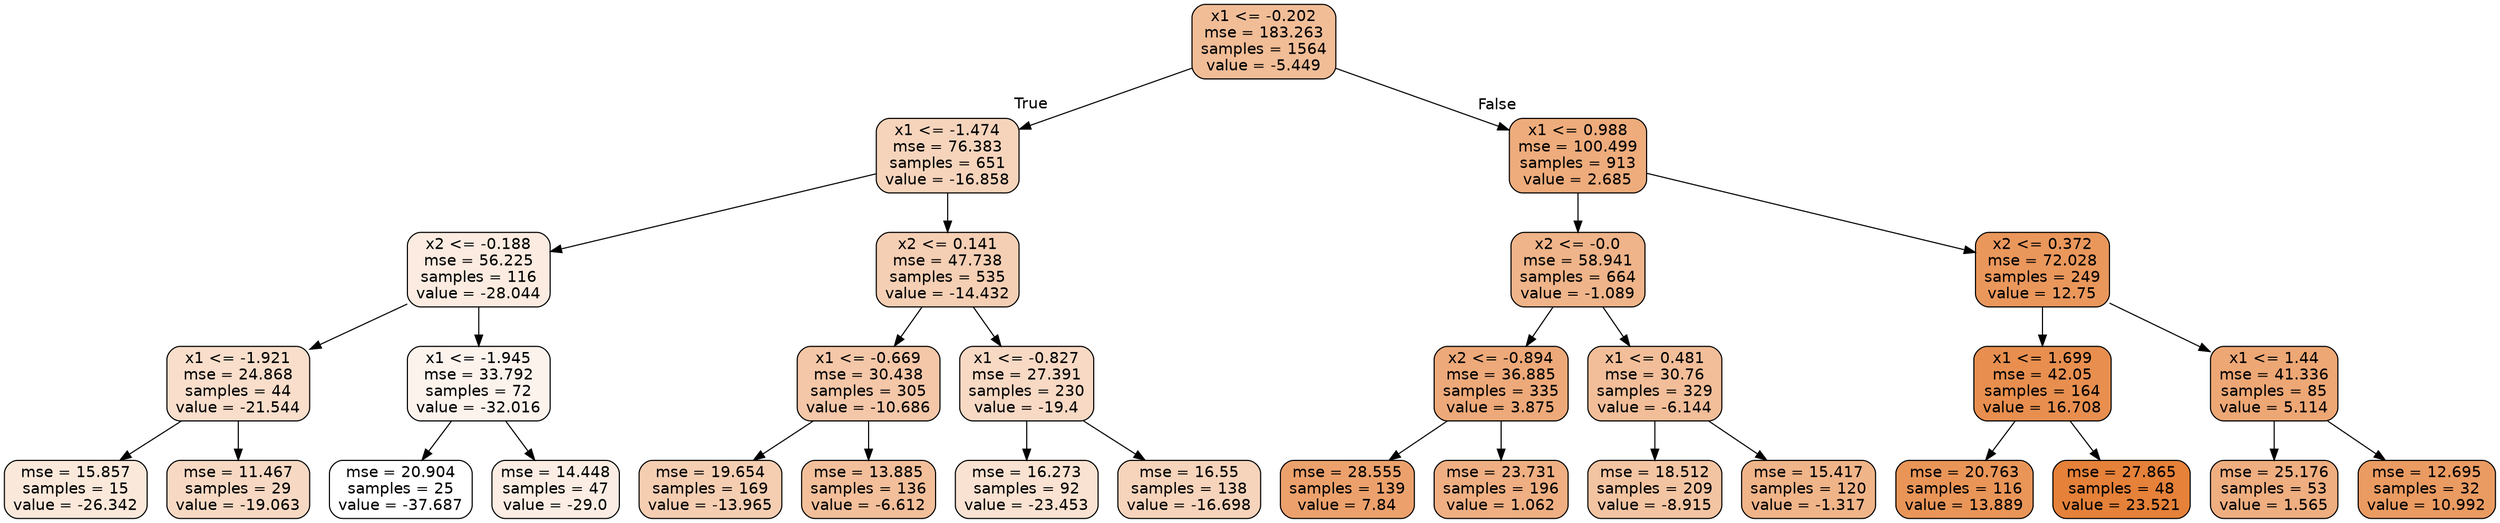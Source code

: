 digraph Tree {
node [shape=box, style="filled, rounded", color="black", fontname=helvetica] ;
edge [fontname=helvetica] ;
0 [label="x1 <= -0.202\nmse = 183.263\nsamples = 1564\nvalue = -5.449", fillcolor="#f1bd97"] ;
1 [label="x1 <= -1.474\nmse = 76.383\nsamples = 651\nvalue = -16.858", fillcolor="#f6d4bc"] ;
0 -> 1 [labeldistance=2.5, labelangle=45, headlabel="True"] ;
2 [label="x2 <= -0.188\nmse = 56.225\nsamples = 116\nvalue = -28.044", fillcolor="#fbebe0"] ;
1 -> 2 ;
3 [label="x1 <= -1.921\nmse = 24.868\nsamples = 44\nvalue = -21.544", fillcolor="#f8decb"] ;
2 -> 3 ;
4 [label="mse = 15.857\nsamples = 15\nvalue = -26.342", fillcolor="#fae8da"] ;
3 -> 4 ;
5 [label="mse = 11.467\nsamples = 29\nvalue = -19.063", fillcolor="#f7d9c3"] ;
3 -> 5 ;
6 [label="x1 <= -1.945\nmse = 33.792\nsamples = 72\nvalue = -32.016", fillcolor="#fdf3ed"] ;
2 -> 6 ;
7 [label="mse = 20.904\nsamples = 25\nvalue = -37.687", fillcolor="#ffffff"] ;
6 -> 7 ;
8 [label="mse = 14.448\nsamples = 47\nvalue = -29.0", fillcolor="#fbede3"] ;
6 -> 8 ;
9 [label="x2 <= 0.141\nmse = 47.738\nsamples = 535\nvalue = -14.432", fillcolor="#f5cfb4"] ;
1 -> 9 ;
10 [label="x1 <= -0.669\nmse = 30.438\nsamples = 305\nvalue = -10.686", fillcolor="#f4c7a8"] ;
9 -> 10 ;
11 [label="mse = 19.654\nsamples = 169\nvalue = -13.965", fillcolor="#f5ceb2"] ;
10 -> 11 ;
12 [label="mse = 13.885\nsamples = 136\nvalue = -6.612", fillcolor="#f2bf9a"] ;
10 -> 12 ;
13 [label="x1 <= -0.827\nmse = 27.391\nsamples = 230\nvalue = -19.4", fillcolor="#f7d9c4"] ;
9 -> 13 ;
14 [label="mse = 16.273\nsamples = 92\nvalue = -23.453", fillcolor="#f9e2d1"] ;
13 -> 14 ;
15 [label="mse = 16.55\nsamples = 138\nvalue = -16.698", fillcolor="#f6d4bb"] ;
13 -> 15 ;
16 [label="x1 <= 0.988\nmse = 100.499\nsamples = 913\nvalue = 2.685", fillcolor="#eeac7c"] ;
0 -> 16 [labeldistance=2.5, labelangle=-45, headlabel="False"] ;
17 [label="x2 <= -0.0\nmse = 58.941\nsamples = 664\nvalue = -1.089", fillcolor="#efb489"] ;
16 -> 17 ;
18 [label="x2 <= -0.894\nmse = 36.885\nsamples = 335\nvalue = 3.875", fillcolor="#eda979"] ;
17 -> 18 ;
19 [label="mse = 28.555\nsamples = 139\nvalue = 7.84", fillcolor="#eca16c"] ;
18 -> 19 ;
20 [label="mse = 23.731\nsamples = 196\nvalue = 1.062", fillcolor="#efaf82"] ;
18 -> 20 ;
21 [label="x1 <= 0.481\nmse = 30.76\nsamples = 329\nvalue = -6.144", fillcolor="#f2be99"] ;
17 -> 21 ;
22 [label="mse = 18.512\nsamples = 209\nvalue = -8.915", fillcolor="#f3c4a2"] ;
21 -> 22 ;
23 [label="mse = 15.417\nsamples = 120\nvalue = -1.317", fillcolor="#f0b489"] ;
21 -> 23 ;
24 [label="x2 <= 0.372\nmse = 72.028\nsamples = 249\nvalue = 12.75", fillcolor="#ea975c"] ;
16 -> 24 ;
25 [label="x1 <= 1.699\nmse = 42.05\nsamples = 164\nvalue = 16.708", fillcolor="#e88f4f"] ;
24 -> 25 ;
26 [label="mse = 20.763\nsamples = 116\nvalue = 13.889", fillcolor="#e99558"] ;
25 -> 26 ;
27 [label="mse = 27.865\nsamples = 48\nvalue = 23.521", fillcolor="#e58139"] ;
25 -> 27 ;
28 [label="x1 <= 1.44\nmse = 41.336\nsamples = 85\nvalue = 5.114", fillcolor="#eda775"] ;
24 -> 28 ;
29 [label="mse = 25.176\nsamples = 53\nvalue = 1.565", fillcolor="#eeae80"] ;
28 -> 29 ;
30 [label="mse = 12.695\nsamples = 32\nvalue = 10.992", fillcolor="#ea9b62"] ;
28 -> 30 ;
}